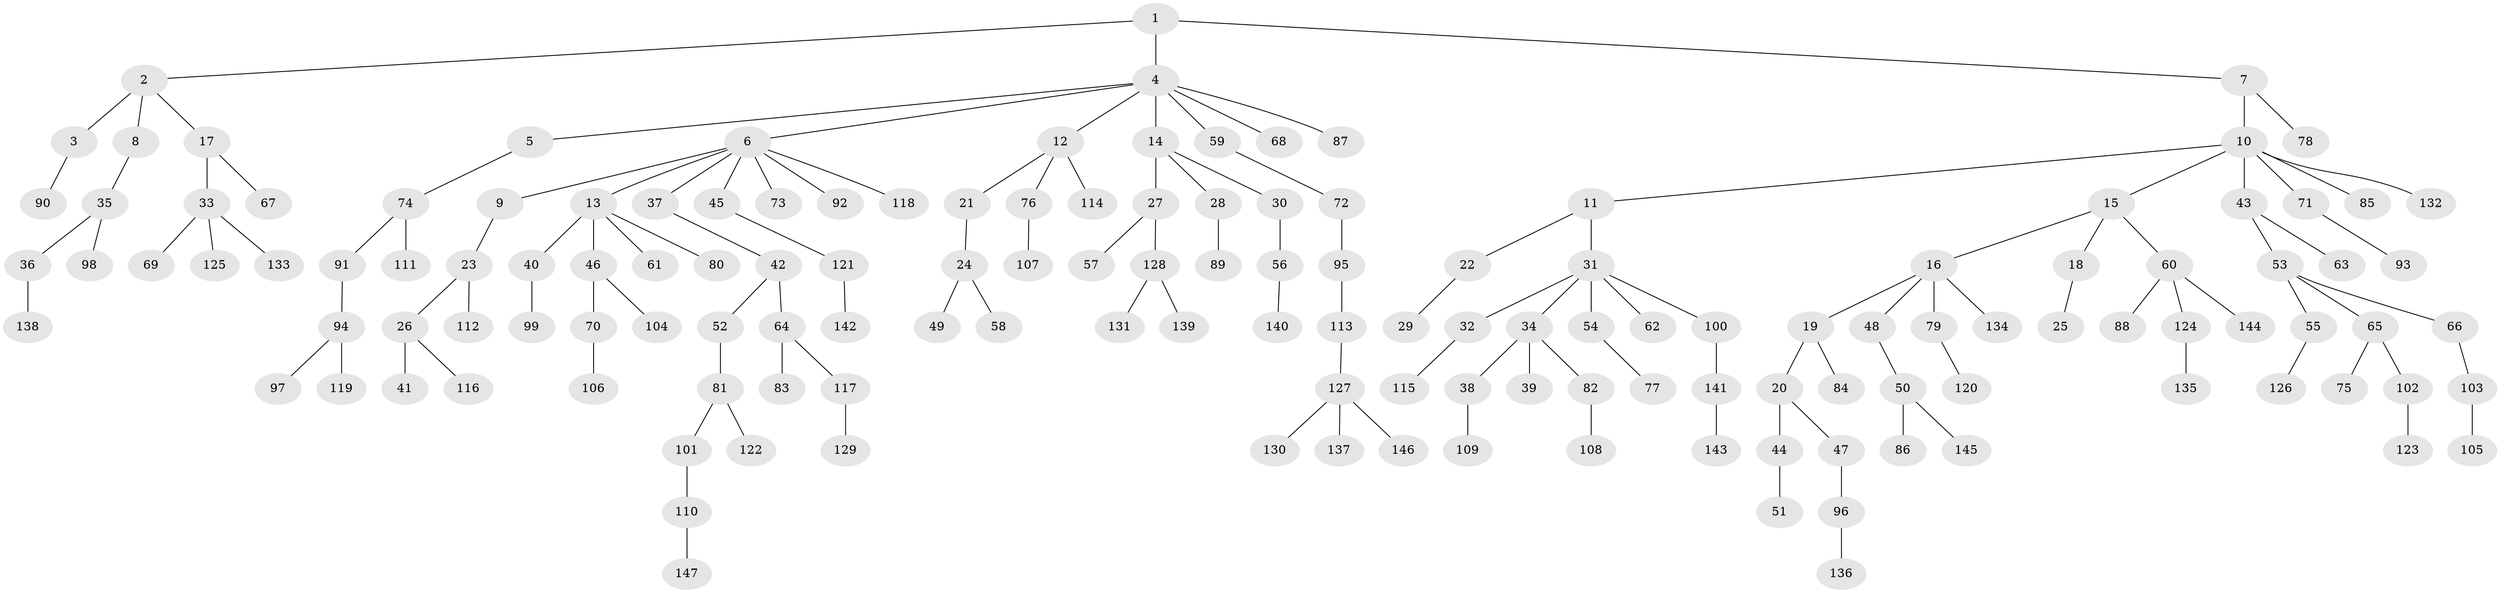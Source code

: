 // Generated by graph-tools (version 1.1) at 2025/36/03/09/25 02:36:28]
// undirected, 147 vertices, 146 edges
graph export_dot {
graph [start="1"]
  node [color=gray90,style=filled];
  1;
  2;
  3;
  4;
  5;
  6;
  7;
  8;
  9;
  10;
  11;
  12;
  13;
  14;
  15;
  16;
  17;
  18;
  19;
  20;
  21;
  22;
  23;
  24;
  25;
  26;
  27;
  28;
  29;
  30;
  31;
  32;
  33;
  34;
  35;
  36;
  37;
  38;
  39;
  40;
  41;
  42;
  43;
  44;
  45;
  46;
  47;
  48;
  49;
  50;
  51;
  52;
  53;
  54;
  55;
  56;
  57;
  58;
  59;
  60;
  61;
  62;
  63;
  64;
  65;
  66;
  67;
  68;
  69;
  70;
  71;
  72;
  73;
  74;
  75;
  76;
  77;
  78;
  79;
  80;
  81;
  82;
  83;
  84;
  85;
  86;
  87;
  88;
  89;
  90;
  91;
  92;
  93;
  94;
  95;
  96;
  97;
  98;
  99;
  100;
  101;
  102;
  103;
  104;
  105;
  106;
  107;
  108;
  109;
  110;
  111;
  112;
  113;
  114;
  115;
  116;
  117;
  118;
  119;
  120;
  121;
  122;
  123;
  124;
  125;
  126;
  127;
  128;
  129;
  130;
  131;
  132;
  133;
  134;
  135;
  136;
  137;
  138;
  139;
  140;
  141;
  142;
  143;
  144;
  145;
  146;
  147;
  1 -- 2;
  1 -- 4;
  1 -- 7;
  2 -- 3;
  2 -- 8;
  2 -- 17;
  3 -- 90;
  4 -- 5;
  4 -- 6;
  4 -- 12;
  4 -- 14;
  4 -- 59;
  4 -- 68;
  4 -- 87;
  5 -- 74;
  6 -- 9;
  6 -- 13;
  6 -- 37;
  6 -- 45;
  6 -- 73;
  6 -- 92;
  6 -- 118;
  7 -- 10;
  7 -- 78;
  8 -- 35;
  9 -- 23;
  10 -- 11;
  10 -- 15;
  10 -- 43;
  10 -- 71;
  10 -- 85;
  10 -- 132;
  11 -- 22;
  11 -- 31;
  12 -- 21;
  12 -- 76;
  12 -- 114;
  13 -- 40;
  13 -- 46;
  13 -- 61;
  13 -- 80;
  14 -- 27;
  14 -- 28;
  14 -- 30;
  15 -- 16;
  15 -- 18;
  15 -- 60;
  16 -- 19;
  16 -- 48;
  16 -- 79;
  16 -- 134;
  17 -- 33;
  17 -- 67;
  18 -- 25;
  19 -- 20;
  19 -- 84;
  20 -- 44;
  20 -- 47;
  21 -- 24;
  22 -- 29;
  23 -- 26;
  23 -- 112;
  24 -- 49;
  24 -- 58;
  26 -- 41;
  26 -- 116;
  27 -- 57;
  27 -- 128;
  28 -- 89;
  30 -- 56;
  31 -- 32;
  31 -- 34;
  31 -- 54;
  31 -- 62;
  31 -- 100;
  32 -- 115;
  33 -- 69;
  33 -- 125;
  33 -- 133;
  34 -- 38;
  34 -- 39;
  34 -- 82;
  35 -- 36;
  35 -- 98;
  36 -- 138;
  37 -- 42;
  38 -- 109;
  40 -- 99;
  42 -- 52;
  42 -- 64;
  43 -- 53;
  43 -- 63;
  44 -- 51;
  45 -- 121;
  46 -- 70;
  46 -- 104;
  47 -- 96;
  48 -- 50;
  50 -- 86;
  50 -- 145;
  52 -- 81;
  53 -- 55;
  53 -- 65;
  53 -- 66;
  54 -- 77;
  55 -- 126;
  56 -- 140;
  59 -- 72;
  60 -- 88;
  60 -- 124;
  60 -- 144;
  64 -- 83;
  64 -- 117;
  65 -- 75;
  65 -- 102;
  66 -- 103;
  70 -- 106;
  71 -- 93;
  72 -- 95;
  74 -- 91;
  74 -- 111;
  76 -- 107;
  79 -- 120;
  81 -- 101;
  81 -- 122;
  82 -- 108;
  91 -- 94;
  94 -- 97;
  94 -- 119;
  95 -- 113;
  96 -- 136;
  100 -- 141;
  101 -- 110;
  102 -- 123;
  103 -- 105;
  110 -- 147;
  113 -- 127;
  117 -- 129;
  121 -- 142;
  124 -- 135;
  127 -- 130;
  127 -- 137;
  127 -- 146;
  128 -- 131;
  128 -- 139;
  141 -- 143;
}

